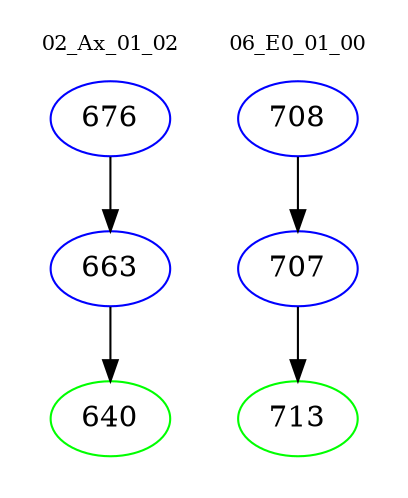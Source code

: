 digraph{
subgraph cluster_0 {
color = white
label = "02_Ax_01_02";
fontsize=10;
T0_676 [label="676", color="blue"]
T0_676 -> T0_663 [color="black"]
T0_663 [label="663", color="blue"]
T0_663 -> T0_640 [color="black"]
T0_640 [label="640", color="green"]
}
subgraph cluster_1 {
color = white
label = "06_E0_01_00";
fontsize=10;
T1_708 [label="708", color="blue"]
T1_708 -> T1_707 [color="black"]
T1_707 [label="707", color="blue"]
T1_707 -> T1_713 [color="black"]
T1_713 [label="713", color="green"]
}
}
